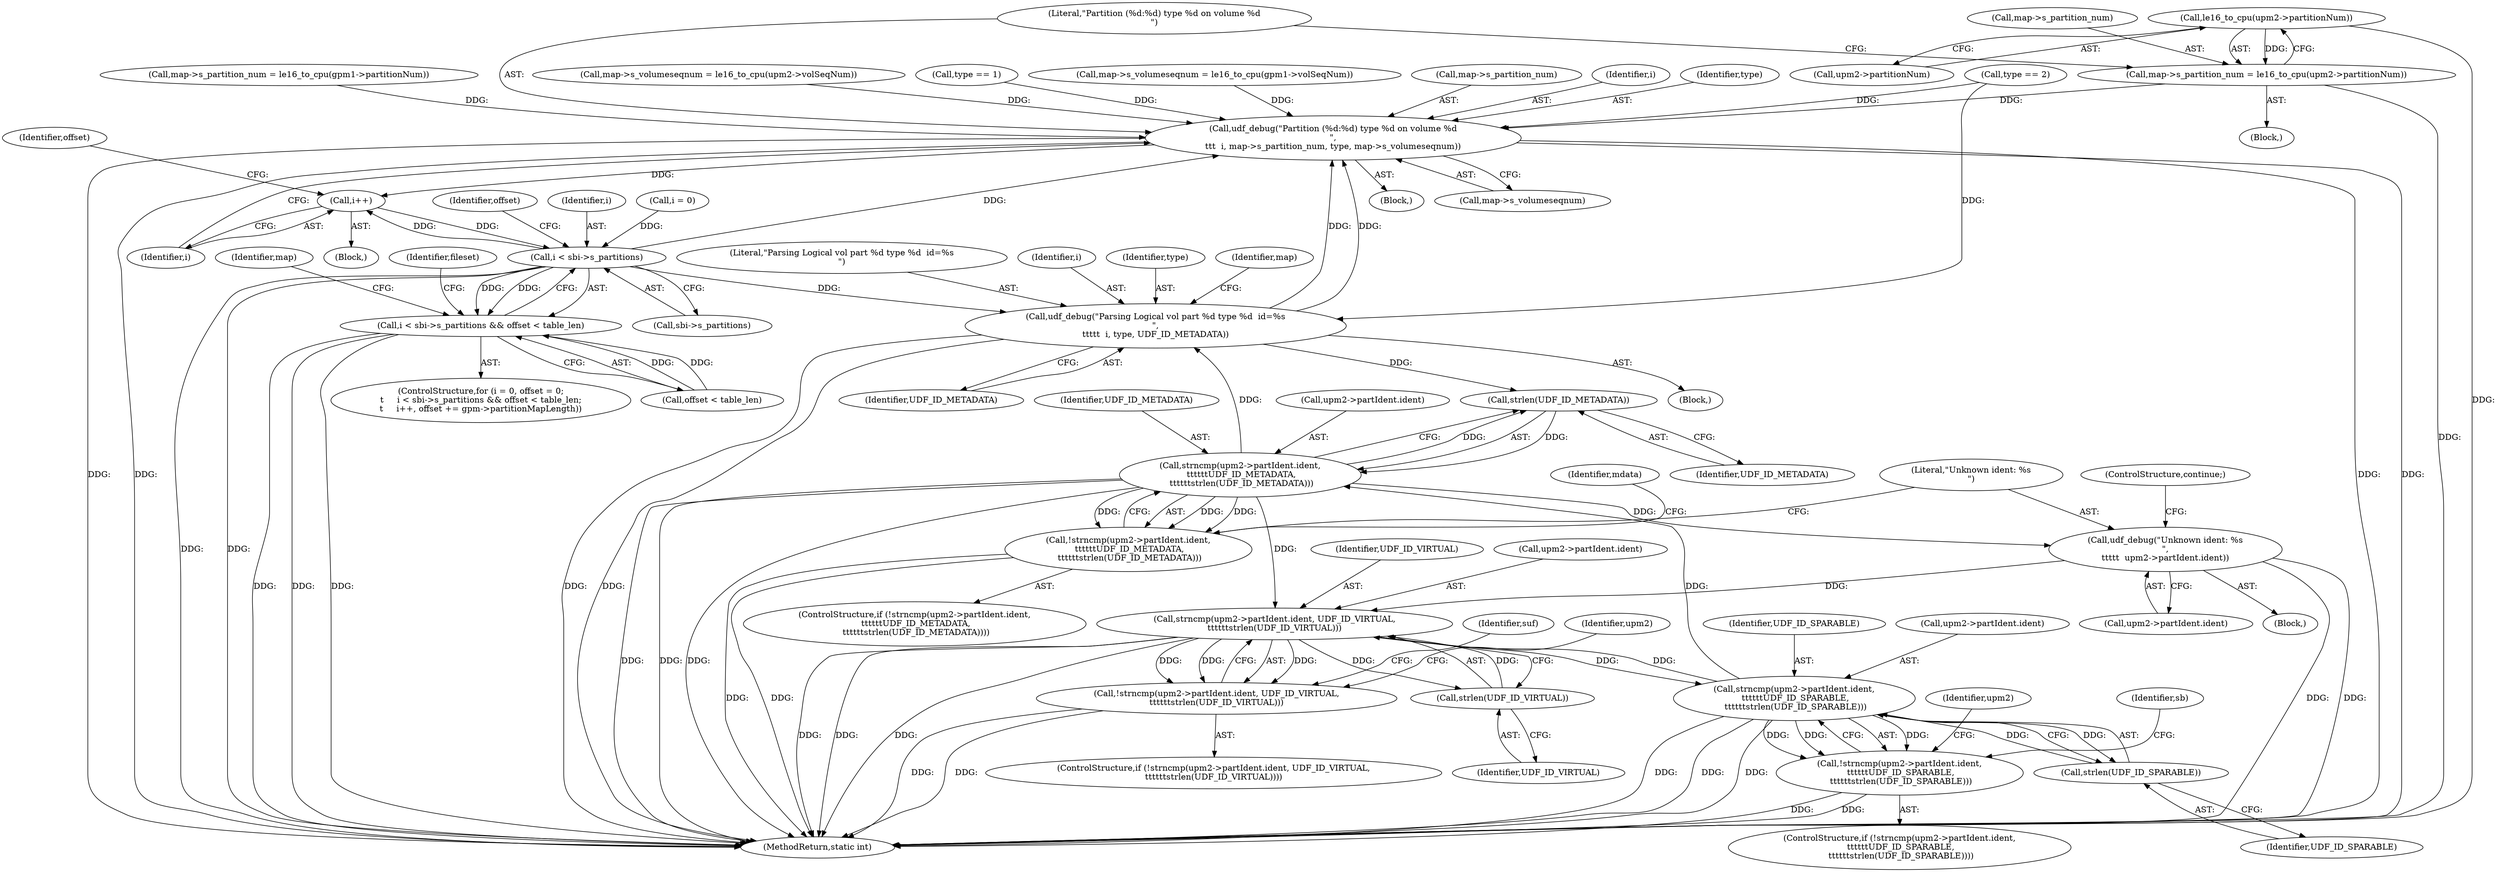 digraph "0_linux_1df2ae31c724e57be9d7ac00d78db8a5dabdd050@pointer" {
"1000530" [label="(Call,le16_to_cpu(upm2->partitionNum))"];
"1000526" [label="(Call,map->s_partition_num = le16_to_cpu(upm2->partitionNum))"];
"1000534" [label="(Call,udf_debug(\"Partition (%d:%d) type %d on volume %d\n\",\n\t\t\t  i, map->s_partition_num, type, map->s_volumeseqnum))"];
"1000204" [label="(Call,i++)"];
"1000195" [label="(Call,i < sbi->s_partitions)"];
"1000194" [label="(Call,i < sbi->s_partitions && offset < table_len)"];
"1000393" [label="(Call,udf_debug(\"Parsing Logical vol part %d type %d  id=%s\n\",\n\t\t\t\t\t  i, type, UDF_ID_METADATA))"];
"1000370" [label="(Call,strlen(UDF_ID_METADATA))"];
"1000363" [label="(Call,strncmp(upm2->partIdent.ident,\n \t\t\t\t\t\tUDF_ID_METADATA,\n \t\t\t\t\t\tstrlen(UDF_ID_METADATA)))"];
"1000287" [label="(Call,strncmp(upm2->partIdent.ident, UDF_ID_VIRTUAL,\n\t\t\t\t\t\tstrlen(UDF_ID_VIRTUAL)))"];
"1000286" [label="(Call,!strncmp(upm2->partIdent.ident, UDF_ID_VIRTUAL,\n\t\t\t\t\t\tstrlen(UDF_ID_VIRTUAL)))"];
"1000294" [label="(Call,strlen(UDF_ID_VIRTUAL))"];
"1000340" [label="(Call,strncmp(upm2->partIdent.ident,\n \t\t\t\t\t\tUDF_ID_SPARABLE,\n \t\t\t\t\t\tstrlen(UDF_ID_SPARABLE)))"];
"1000339" [label="(Call,!strncmp(upm2->partIdent.ident,\n \t\t\t\t\t\tUDF_ID_SPARABLE,\n \t\t\t\t\t\tstrlen(UDF_ID_SPARABLE)))"];
"1000347" [label="(Call,strlen(UDF_ID_SPARABLE))"];
"1000362" [label="(Call,!strncmp(upm2->partIdent.ident,\n \t\t\t\t\t\tUDF_ID_METADATA,\n \t\t\t\t\t\tstrlen(UDF_ID_METADATA)))"];
"1000510" [label="(Call,udf_debug(\"Unknown ident: %s\n\",\n\t\t\t\t\t  upm2->partIdent.ident))"];
"1000205" [label="(Identifier,i)"];
"1000201" [label="(Identifier,offset)"];
"1000371" [label="(Identifier,UDF_ID_METADATA)"];
"1000287" [label="(Call,strncmp(upm2->partIdent.ident, UDF_ID_VIRTUAL,\n\t\t\t\t\t\tstrlen(UDF_ID_VIRTUAL)))"];
"1000260" [label="(Call,map->s_partition_num = le16_to_cpu(gpm1->partitionNum))"];
"1000372" [label="(Block,)"];
"1000195" [label="(Call,i < sbi->s_partitions)"];
"1000512" [label="(Call,upm2->partIdent.ident)"];
"1000369" [label="(Identifier,UDF_ID_METADATA)"];
"1000340" [label="(Call,strncmp(upm2->partIdent.ident,\n \t\t\t\t\t\tUDF_ID_SPARABLE,\n \t\t\t\t\t\tstrlen(UDF_ID_SPARABLE)))"];
"1000275" [label="(Call,type == 2)"];
"1000362" [label="(Call,!strncmp(upm2->partIdent.ident,\n \t\t\t\t\t\tUDF_ID_METADATA,\n \t\t\t\t\t\tstrlen(UDF_ID_METADATA)))"];
"1000278" [label="(Block,)"];
"1000203" [label="(Block,)"];
"1000196" [label="(Identifier,i)"];
"1000361" [label="(ControlStructure,if (!strncmp(upm2->partIdent.ident,\n \t\t\t\t\t\tUDF_ID_METADATA,\n \t\t\t\t\t\tstrlen(UDF_ID_METADATA))))"];
"1000526" [label="(Call,map->s_partition_num = le16_to_cpu(upm2->partitionNum))"];
"1000294" [label="(Call,strlen(UDF_ID_VIRTUAL))"];
"1000527" [label="(Call,map->s_partition_num)"];
"1000394" [label="(Literal,\"Parsing Logical vol part %d type %d  id=%s\n\")"];
"1000293" [label="(Identifier,UDF_ID_VIRTUAL)"];
"1000395" [label="(Identifier,i)"];
"1000211" [label="(Block,)"];
"1000364" [label="(Call,upm2->partIdent.ident)"];
"1000346" [label="(Identifier,UDF_ID_SPARABLE)"];
"1000397" [label="(Identifier,UDF_ID_METADATA)"];
"1000518" [label="(Call,map->s_volumeseqnum = le16_to_cpu(upm2->volSeqNum))"];
"1000509" [label="(Block,)"];
"1000237" [label="(Call,type == 1)"];
"1000339" [label="(Call,!strncmp(upm2->partIdent.ident,\n \t\t\t\t\t\tUDF_ID_SPARABLE,\n \t\t\t\t\t\tstrlen(UDF_ID_SPARABLE)))"];
"1000541" [label="(Call,map->s_volumeseqnum)"];
"1000366" [label="(Identifier,upm2)"];
"1000353" [label="(Identifier,sb)"];
"1000510" [label="(Call,udf_debug(\"Unknown ident: %s\n\",\n\t\t\t\t\t  upm2->partIdent.ident))"];
"1000252" [label="(Call,map->s_volumeseqnum = le16_to_cpu(gpm1->volSeqNum))"];
"1000200" [label="(Call,offset < table_len)"];
"1000537" [label="(Call,map->s_partition_num)"];
"1000517" [label="(ControlStructure,continue;)"];
"1000545" [label="(Identifier,fileset)"];
"1000590" [label="(MethodReturn,static int)"];
"1000299" [label="(Identifier,suf)"];
"1000536" [label="(Identifier,i)"];
"1000535" [label="(Literal,\"Partition (%d:%d) type %d on volume %d\n\")"];
"1000186" [label="(ControlStructure,for (i = 0, offset = 0;\n\t     i < sbi->s_partitions && offset < table_len;\n\t     i++, offset += gpm->partitionMapLength))"];
"1000348" [label="(Identifier,UDF_ID_SPARABLE)"];
"1000285" [label="(ControlStructure,if (!strncmp(upm2->partIdent.ident, UDF_ID_VIRTUAL,\n\t\t\t\t\t\tstrlen(UDF_ID_VIRTUAL))))"];
"1000288" [label="(Call,upm2->partIdent.ident)"];
"1000204" [label="(Call,i++)"];
"1000295" [label="(Identifier,UDF_ID_VIRTUAL)"];
"1000534" [label="(Call,udf_debug(\"Partition (%d:%d) type %d on volume %d\n\",\n\t\t\t  i, map->s_partition_num, type, map->s_volumeseqnum))"];
"1000363" [label="(Call,strncmp(upm2->partIdent.ident,\n \t\t\t\t\t\tUDF_ID_METADATA,\n \t\t\t\t\t\tstrlen(UDF_ID_METADATA)))"];
"1000530" [label="(Call,le16_to_cpu(upm2->partitionNum))"];
"1000396" [label="(Identifier,type)"];
"1000207" [label="(Identifier,offset)"];
"1000341" [label="(Call,upm2->partIdent.ident)"];
"1000540" [label="(Identifier,type)"];
"1000370" [label="(Call,strlen(UDF_ID_METADATA))"];
"1000343" [label="(Identifier,upm2)"];
"1000393" [label="(Call,udf_debug(\"Parsing Logical vol part %d type %d  id=%s\n\",\n\t\t\t\t\t  i, type, UDF_ID_METADATA))"];
"1000194" [label="(Call,i < sbi->s_partitions && offset < table_len)"];
"1000286" [label="(Call,!strncmp(upm2->partIdent.ident, UDF_ID_VIRTUAL,\n\t\t\t\t\t\tstrlen(UDF_ID_VIRTUAL)))"];
"1000375" [label="(Identifier,mdata)"];
"1000400" [label="(Identifier,map)"];
"1000347" [label="(Call,strlen(UDF_ID_SPARABLE))"];
"1000338" [label="(ControlStructure,if (!strncmp(upm2->partIdent.ident,\n \t\t\t\t\t\tUDF_ID_SPARABLE,\n \t\t\t\t\t\tstrlen(UDF_ID_SPARABLE))))"];
"1000511" [label="(Literal,\"Unknown ident: %s\n\")"];
"1000214" [label="(Identifier,map)"];
"1000188" [label="(Call,i = 0)"];
"1000197" [label="(Call,sbi->s_partitions)"];
"1000531" [label="(Call,upm2->partitionNum)"];
"1000530" -> "1000526"  [label="AST: "];
"1000530" -> "1000531"  [label="CFG: "];
"1000531" -> "1000530"  [label="AST: "];
"1000526" -> "1000530"  [label="CFG: "];
"1000530" -> "1000590"  [label="DDG: "];
"1000530" -> "1000526"  [label="DDG: "];
"1000526" -> "1000278"  [label="AST: "];
"1000527" -> "1000526"  [label="AST: "];
"1000535" -> "1000526"  [label="CFG: "];
"1000526" -> "1000590"  [label="DDG: "];
"1000526" -> "1000534"  [label="DDG: "];
"1000534" -> "1000211"  [label="AST: "];
"1000534" -> "1000541"  [label="CFG: "];
"1000535" -> "1000534"  [label="AST: "];
"1000536" -> "1000534"  [label="AST: "];
"1000537" -> "1000534"  [label="AST: "];
"1000540" -> "1000534"  [label="AST: "];
"1000541" -> "1000534"  [label="AST: "];
"1000205" -> "1000534"  [label="CFG: "];
"1000534" -> "1000590"  [label="DDG: "];
"1000534" -> "1000590"  [label="DDG: "];
"1000534" -> "1000590"  [label="DDG: "];
"1000534" -> "1000590"  [label="DDG: "];
"1000534" -> "1000204"  [label="DDG: "];
"1000195" -> "1000534"  [label="DDG: "];
"1000393" -> "1000534"  [label="DDG: "];
"1000393" -> "1000534"  [label="DDG: "];
"1000260" -> "1000534"  [label="DDG: "];
"1000237" -> "1000534"  [label="DDG: "];
"1000275" -> "1000534"  [label="DDG: "];
"1000252" -> "1000534"  [label="DDG: "];
"1000518" -> "1000534"  [label="DDG: "];
"1000204" -> "1000203"  [label="AST: "];
"1000204" -> "1000205"  [label="CFG: "];
"1000205" -> "1000204"  [label="AST: "];
"1000207" -> "1000204"  [label="CFG: "];
"1000204" -> "1000195"  [label="DDG: "];
"1000195" -> "1000204"  [label="DDG: "];
"1000195" -> "1000194"  [label="AST: "];
"1000195" -> "1000197"  [label="CFG: "];
"1000196" -> "1000195"  [label="AST: "];
"1000197" -> "1000195"  [label="AST: "];
"1000201" -> "1000195"  [label="CFG: "];
"1000194" -> "1000195"  [label="CFG: "];
"1000195" -> "1000590"  [label="DDG: "];
"1000195" -> "1000590"  [label="DDG: "];
"1000195" -> "1000194"  [label="DDG: "];
"1000195" -> "1000194"  [label="DDG: "];
"1000188" -> "1000195"  [label="DDG: "];
"1000195" -> "1000393"  [label="DDG: "];
"1000194" -> "1000186"  [label="AST: "];
"1000194" -> "1000200"  [label="CFG: "];
"1000200" -> "1000194"  [label="AST: "];
"1000214" -> "1000194"  [label="CFG: "];
"1000545" -> "1000194"  [label="CFG: "];
"1000194" -> "1000590"  [label="DDG: "];
"1000194" -> "1000590"  [label="DDG: "];
"1000194" -> "1000590"  [label="DDG: "];
"1000200" -> "1000194"  [label="DDG: "];
"1000200" -> "1000194"  [label="DDG: "];
"1000393" -> "1000372"  [label="AST: "];
"1000393" -> "1000397"  [label="CFG: "];
"1000394" -> "1000393"  [label="AST: "];
"1000395" -> "1000393"  [label="AST: "];
"1000396" -> "1000393"  [label="AST: "];
"1000397" -> "1000393"  [label="AST: "];
"1000400" -> "1000393"  [label="CFG: "];
"1000393" -> "1000590"  [label="DDG: "];
"1000393" -> "1000590"  [label="DDG: "];
"1000393" -> "1000370"  [label="DDG: "];
"1000275" -> "1000393"  [label="DDG: "];
"1000363" -> "1000393"  [label="DDG: "];
"1000370" -> "1000363"  [label="AST: "];
"1000370" -> "1000371"  [label="CFG: "];
"1000371" -> "1000370"  [label="AST: "];
"1000363" -> "1000370"  [label="CFG: "];
"1000370" -> "1000363"  [label="DDG: "];
"1000363" -> "1000370"  [label="DDG: "];
"1000363" -> "1000362"  [label="AST: "];
"1000364" -> "1000363"  [label="AST: "];
"1000369" -> "1000363"  [label="AST: "];
"1000362" -> "1000363"  [label="CFG: "];
"1000363" -> "1000590"  [label="DDG: "];
"1000363" -> "1000590"  [label="DDG: "];
"1000363" -> "1000590"  [label="DDG: "];
"1000363" -> "1000287"  [label="DDG: "];
"1000363" -> "1000362"  [label="DDG: "];
"1000363" -> "1000362"  [label="DDG: "];
"1000363" -> "1000362"  [label="DDG: "];
"1000340" -> "1000363"  [label="DDG: "];
"1000363" -> "1000510"  [label="DDG: "];
"1000287" -> "1000286"  [label="AST: "];
"1000287" -> "1000294"  [label="CFG: "];
"1000288" -> "1000287"  [label="AST: "];
"1000293" -> "1000287"  [label="AST: "];
"1000294" -> "1000287"  [label="AST: "];
"1000286" -> "1000287"  [label="CFG: "];
"1000287" -> "1000590"  [label="DDG: "];
"1000287" -> "1000590"  [label="DDG: "];
"1000287" -> "1000590"  [label="DDG: "];
"1000287" -> "1000286"  [label="DDG: "];
"1000287" -> "1000286"  [label="DDG: "];
"1000287" -> "1000286"  [label="DDG: "];
"1000340" -> "1000287"  [label="DDG: "];
"1000510" -> "1000287"  [label="DDG: "];
"1000294" -> "1000287"  [label="DDG: "];
"1000287" -> "1000294"  [label="DDG: "];
"1000287" -> "1000340"  [label="DDG: "];
"1000286" -> "1000285"  [label="AST: "];
"1000299" -> "1000286"  [label="CFG: "];
"1000343" -> "1000286"  [label="CFG: "];
"1000286" -> "1000590"  [label="DDG: "];
"1000286" -> "1000590"  [label="DDG: "];
"1000294" -> "1000295"  [label="CFG: "];
"1000295" -> "1000294"  [label="AST: "];
"1000340" -> "1000339"  [label="AST: "];
"1000340" -> "1000347"  [label="CFG: "];
"1000341" -> "1000340"  [label="AST: "];
"1000346" -> "1000340"  [label="AST: "];
"1000347" -> "1000340"  [label="AST: "];
"1000339" -> "1000340"  [label="CFG: "];
"1000340" -> "1000590"  [label="DDG: "];
"1000340" -> "1000590"  [label="DDG: "];
"1000340" -> "1000590"  [label="DDG: "];
"1000340" -> "1000339"  [label="DDG: "];
"1000340" -> "1000339"  [label="DDG: "];
"1000340" -> "1000339"  [label="DDG: "];
"1000347" -> "1000340"  [label="DDG: "];
"1000340" -> "1000347"  [label="DDG: "];
"1000339" -> "1000338"  [label="AST: "];
"1000353" -> "1000339"  [label="CFG: "];
"1000366" -> "1000339"  [label="CFG: "];
"1000339" -> "1000590"  [label="DDG: "];
"1000339" -> "1000590"  [label="DDG: "];
"1000347" -> "1000348"  [label="CFG: "];
"1000348" -> "1000347"  [label="AST: "];
"1000362" -> "1000361"  [label="AST: "];
"1000375" -> "1000362"  [label="CFG: "];
"1000511" -> "1000362"  [label="CFG: "];
"1000362" -> "1000590"  [label="DDG: "];
"1000362" -> "1000590"  [label="DDG: "];
"1000510" -> "1000509"  [label="AST: "];
"1000510" -> "1000512"  [label="CFG: "];
"1000511" -> "1000510"  [label="AST: "];
"1000512" -> "1000510"  [label="AST: "];
"1000517" -> "1000510"  [label="CFG: "];
"1000510" -> "1000590"  [label="DDG: "];
"1000510" -> "1000590"  [label="DDG: "];
}
